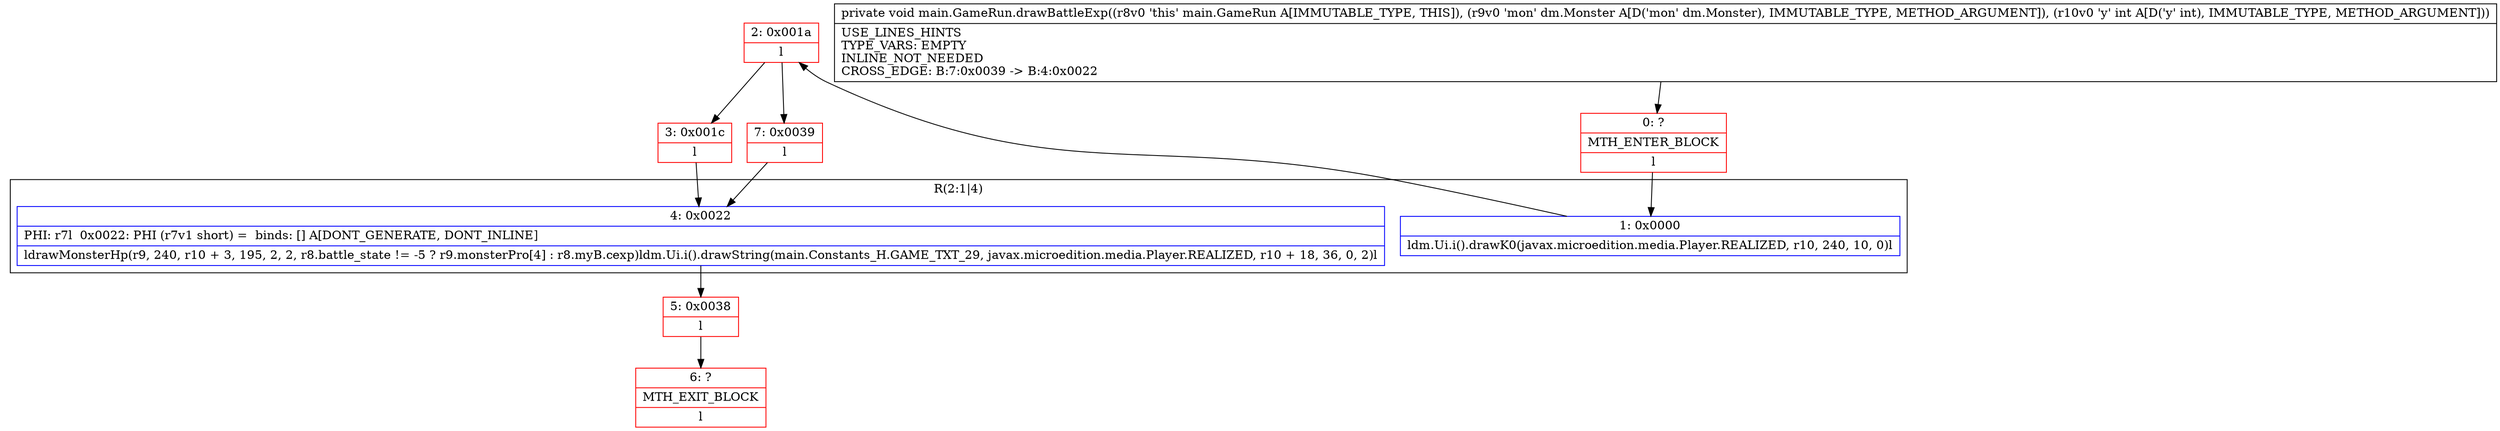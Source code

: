 digraph "CFG formain.GameRun.drawBattleExp(Ldm\/Monster;I)V" {
subgraph cluster_Region_47930230 {
label = "R(2:1|4)";
node [shape=record,color=blue];
Node_1 [shape=record,label="{1\:\ 0x0000|ldm.Ui.i().drawK0(javax.microedition.media.Player.REALIZED, r10, 240, 10, 0)l}"];
Node_4 [shape=record,label="{4\:\ 0x0022|PHI: r7l  0x0022: PHI (r7v1 short) =  binds: [] A[DONT_GENERATE, DONT_INLINE]\l|ldrawMonsterHp(r9, 240, r10 + 3, 195, 2, 2, r8.battle_state != \-5 ? r9.monsterPro[4] : r8.myB.cexp)ldm.Ui.i().drawString(main.Constants_H.GAME_TXT_29, javax.microedition.media.Player.REALIZED, r10 + 18, 36, 0, 2)l}"];
}
Node_0 [shape=record,color=red,label="{0\:\ ?|MTH_ENTER_BLOCK\l|l}"];
Node_2 [shape=record,color=red,label="{2\:\ 0x001a|l}"];
Node_3 [shape=record,color=red,label="{3\:\ 0x001c|l}"];
Node_5 [shape=record,color=red,label="{5\:\ 0x0038|l}"];
Node_6 [shape=record,color=red,label="{6\:\ ?|MTH_EXIT_BLOCK\l|l}"];
Node_7 [shape=record,color=red,label="{7\:\ 0x0039|l}"];
MethodNode[shape=record,label="{private void main.GameRun.drawBattleExp((r8v0 'this' main.GameRun A[IMMUTABLE_TYPE, THIS]), (r9v0 'mon' dm.Monster A[D('mon' dm.Monster), IMMUTABLE_TYPE, METHOD_ARGUMENT]), (r10v0 'y' int A[D('y' int), IMMUTABLE_TYPE, METHOD_ARGUMENT]))  | USE_LINES_HINTS\lTYPE_VARS: EMPTY\lINLINE_NOT_NEEDED\lCROSS_EDGE: B:7:0x0039 \-\> B:4:0x0022\l}"];
MethodNode -> Node_0;
Node_1 -> Node_2;
Node_4 -> Node_5;
Node_0 -> Node_1;
Node_2 -> Node_3;
Node_2 -> Node_7;
Node_3 -> Node_4;
Node_5 -> Node_6;
Node_7 -> Node_4;
}

